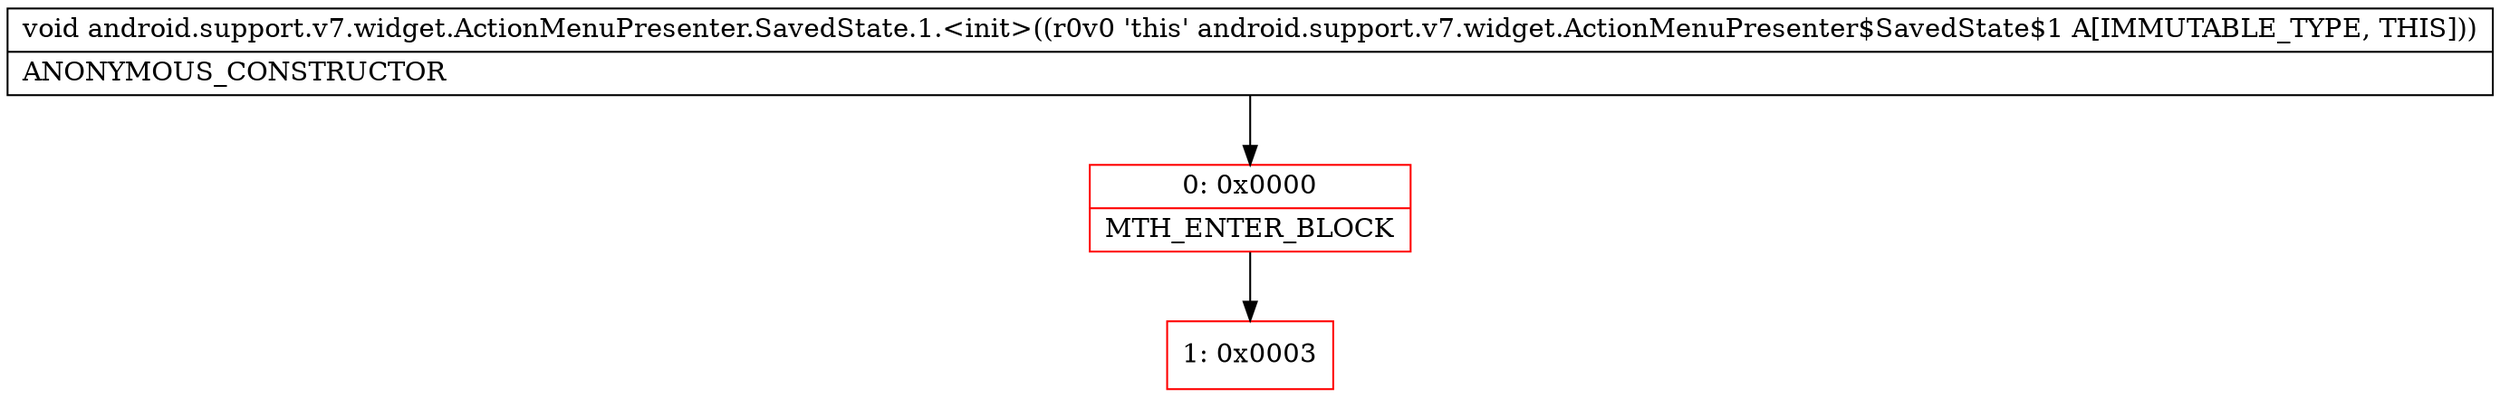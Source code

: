 digraph "CFG forandroid.support.v7.widget.ActionMenuPresenter.SavedState.1.\<init\>()V" {
subgraph cluster_Region_22821614 {
label = "R(0)";
node [shape=record,color=blue];
}
Node_0 [shape=record,color=red,label="{0\:\ 0x0000|MTH_ENTER_BLOCK\l}"];
Node_1 [shape=record,color=red,label="{1\:\ 0x0003}"];
MethodNode[shape=record,label="{void android.support.v7.widget.ActionMenuPresenter.SavedState.1.\<init\>((r0v0 'this' android.support.v7.widget.ActionMenuPresenter$SavedState$1 A[IMMUTABLE_TYPE, THIS]))  | ANONYMOUS_CONSTRUCTOR\l}"];
MethodNode -> Node_0;
Node_0 -> Node_1;
}

